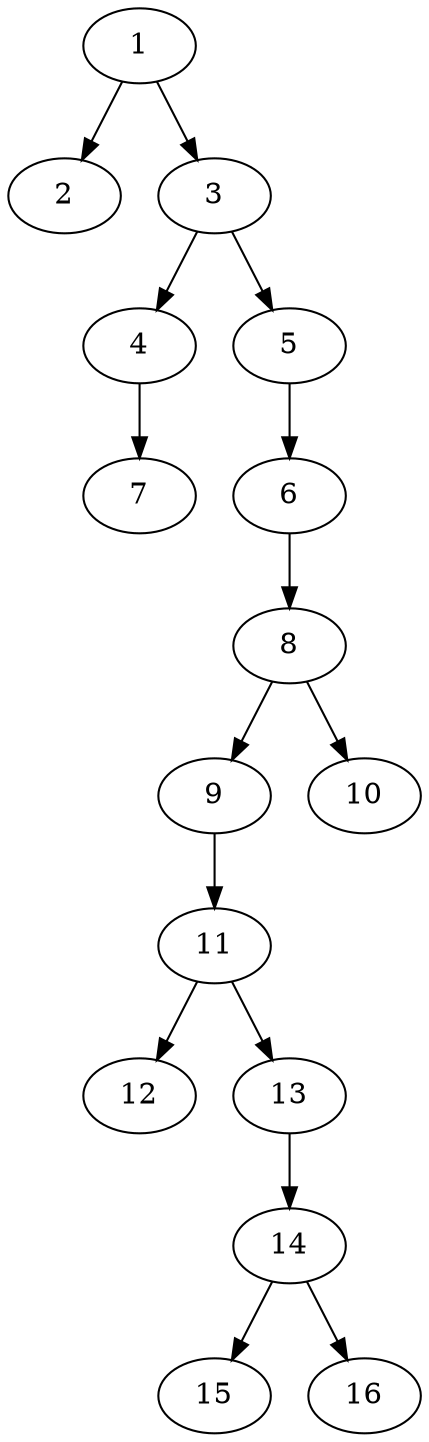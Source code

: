 // DAG (tier=1-easy, mode=data, n=16, ccr=0.306, fat=0.388, density=0.243, regular=0.674, jump=0.052, mindata=1048576, maxdata=8388608)
// DAG automatically generated by daggen at Sun Aug 24 16:33:33 2025
// /home/ermia/Project/Environments/daggen/bin/daggen --dot --ccr 0.306 --fat 0.388 --regular 0.674 --density 0.243 --jump 0.052 --mindata 1048576 --maxdata 8388608 -n 16 
digraph G {
  1 [size="45901496037000208", alpha="0.07", expect_size="22950748018500104"]
  1 -> 2 [size ="98921451880448"]
  1 -> 3 [size ="98921451880448"]
  2 [size="7174669822854800", alpha="0.20", expect_size="3587334911427400"]
  3 [size="54476489447222280192", alpha="0.05", expect_size="27238244723611140096"]
  3 -> 4 [size ="114964228472832"]
  3 -> 5 [size ="114964228472832"]
  4 [size="3835755638476934", alpha="0.16", expect_size="1917877819238467"]
  4 -> 7 [size ="88169001254912"]
  5 [size="354441123094753280", alpha="0.17", expect_size="177220561547376640"]
  5 -> 6 [size ="218273266270208"]
  6 [size="70224987744985153536", alpha="0.01", expect_size="35112493872492576768"]
  6 -> 8 [size ="136170939875328"]
  7 [size="872234321887420", alpha="0.06", expect_size="436117160943710"]
  8 [size="2810591152868200", alpha="0.19", expect_size="1405295576434100"]
  8 -> 9 [size ="241001352396800"]
  8 -> 10 [size ="241001352396800"]
  9 [size="6623657443874308096", alpha="0.11", expect_size="3311828721937154048"]
  9 -> 11 [size ="28215552770048"]
  10 [size="69012873380745864", alpha="0.13", expect_size="34506436690372932"]
  11 [size="161164380391348640", alpha="0.15", expect_size="80582190195674320"]
  11 -> 12 [size ="148680527052800"]
  11 -> 13 [size ="148680527052800"]
  12 [size="18327102157314172", alpha="0.10", expect_size="9163551078657086"]
  13 [size="17461971232789930", alpha="0.09", expect_size="8730985616394965"]
  13 -> 14 [size ="11899081064448"]
  14 [size="6840915083064686", alpha="0.18", expect_size="3420457541532343"]
  14 -> 15 [size ="436558226259968"]
  14 -> 16 [size ="436558226259968"]
  15 [size="1448727499767808000", alpha="0.12", expect_size="724363749883904000"]
  16 [size="94173521288487763968", alpha="0.12", expect_size="47086760644243881984"]
}